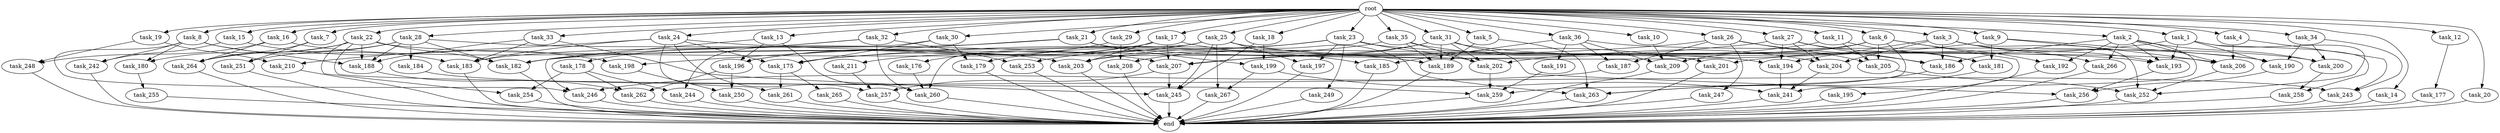digraph G {
  task_12 [size="2.048000"];
  task_199 [size="309237645.312000"];
  task_36 [size="2.048000"];
  task_253 [size="1941325217.792000"];
  task_19 [size="2.048000"];
  task_249 [size="154618822.656000"];
  task_196 [size="1752346656.768000"];
  root [size="0.000000"];
  task_10 [size="2.048000"];
  task_18 [size="2.048000"];
  task_248 [size="223338299.392000"];
  task_189 [size="1460288880.640000"];
  task_183 [size="1958505086.976000"];
  task_4 [size="2.048000"];
  task_259 [size="1958505086.976000"];
  task_260 [size="2989297238.016000"];
  task_33 [size="2.048000"];
  task_257 [size="1803886264.320000"];
  task_242 [size="1374389534.720000"];
  task_205 [size="3332894621.696000"];
  task_15 [size="2.048000"];
  task_5 [size="2.048000"];
  end [size="0.000000"];
  task_264 [size="2353642078.208000"];
  task_206 [size="1666447310.848000"];
  task_246 [size="3040836845.568000"];
  task_14 [size="2.048000"];
  task_256 [size="704374636.544000"];
  task_21 [size="2.048000"];
  task_252 [size="2422361554.944000"];
  task_241 [size="1477468749.824000"];
  task_16 [size="2.048000"];
  task_30 [size="2.048000"];
  task_7 [size="2.048000"];
  task_24 [size="2.048000"];
  task_27 [size="2.048000"];
  task_203 [size="1133871366.144000"];
  task_211 [size="68719476.736000"];
  task_26 [size="2.048000"];
  task_198 [size="429496729.600000"];
  task_209 [size="2628519985.152000"];
  task_254 [size="893353197.568000"];
  task_176 [size="429496729.600000"];
  task_177 [size="1391569403.904000"];
  task_245 [size="1443109011.456000"];
  task_200 [size="618475290.624000"];
  task_197 [size="584115552.256000"];
  task_179 [size="1254130450.432000"];
  task_255 [size="68719476.736000"];
  task_192 [size="1116691496.960000"];
  task_204 [size="2370821947.392000"];
  task_201 [size="584115552.256000"];
  task_17 [size="2.048000"];
  task_31 [size="2.048000"];
  task_258 [size="309237645.312000"];
  task_193 [size="1683627180.032000"];
  task_194 [size="1683627180.032000"];
  task_2 [size="2.048000"];
  task_207 [size="3126736191.488000"];
  task_23 [size="2.048000"];
  task_3 [size="2.048000"];
  task_265 [size="274877906.944000"];
  task_266 [size="1374389534.720000"];
  task_247 [size="1391569403.904000"];
  task_181 [size="1683627180.032000"];
  task_262 [size="584115552.256000"];
  task_184 [size="1391569403.904000"];
  task_22 [size="2.048000"];
  task_191 [size="68719476.736000"];
  task_261 [size="549755813.888000"];
  task_25 [size="2.048000"];
  task_267 [size="858993459.200000"];
  task_244 [size="1374389534.720000"];
  task_28 [size="2.048000"];
  task_175 [size="2233382993.920000"];
  task_182 [size="3264175144.960000"];
  task_35 [size="2.048000"];
  task_190 [size="446676598.784000"];
  task_6 [size="2.048000"];
  task_32 [size="2.048000"];
  task_188 [size="3539053051.904000"];
  task_250 [size="1546188226.560000"];
  task_20 [size="2.048000"];
  task_251 [size="1666447310.848000"];
  task_9 [size="2.048000"];
  task_180 [size="1717986918.400000"];
  task_1 [size="2.048000"];
  task_195 [size="841813590.016000"];
  task_185 [size="137438953.472000"];
  task_186 [size="3195455668.224000"];
  task_34 [size="2.048000"];
  task_187 [size="1460288880.640000"];
  task_263 [size="721554505.728000"];
  task_202 [size="2370821947.392000"];
  task_29 [size="2.048000"];
  task_8 [size="2.048000"];
  task_178 [size="1099511627.776000"];
  task_13 [size="2.048000"];
  task_243 [size="1116691496.960000"];
  task_208 [size="1116691496.960000"];
  task_11 [size="2.048000"];
  task_210 [size="429496729.600000"];

  task_12 -> task_177 [size="679477248.000000"];
  task_199 -> task_241 [size="209715200.000000"];
  task_199 -> task_267 [size="209715200.000000"];
  task_36 -> task_187 [size="33554432.000000"];
  task_36 -> task_190 [size="33554432.000000"];
  task_36 -> task_191 [size="33554432.000000"];
  task_36 -> task_185 [size="33554432.000000"];
  task_36 -> task_209 [size="33554432.000000"];
  task_253 -> end [size="1.000000"];
  task_19 -> task_248 [size="75497472.000000"];
  task_19 -> task_210 [size="75497472.000000"];
  task_249 -> end [size="1.000000"];
  task_196 -> task_250 [size="75497472.000000"];
  task_196 -> task_262 [size="75497472.000000"];
  root -> task_12 [size="1.000000"];
  root -> task_35 [size="1.000000"];
  root -> task_14 [size="1.000000"];
  root -> task_36 [size="1.000000"];
  root -> task_6 [size="1.000000"];
  root -> task_32 [size="1.000000"];
  root -> task_19 [size="1.000000"];
  root -> task_20 [size="1.000000"];
  root -> task_16 [size="1.000000"];
  root -> task_9 [size="1.000000"];
  root -> task_31 [size="1.000000"];
  root -> task_10 [size="1.000000"];
  root -> task_1 [size="1.000000"];
  root -> task_18 [size="1.000000"];
  root -> task_5 [size="1.000000"];
  root -> task_2 [size="1.000000"];
  root -> task_4 [size="1.000000"];
  root -> task_27 [size="1.000000"];
  root -> task_11 [size="1.000000"];
  root -> task_23 [size="1.000000"];
  root -> task_3 [size="1.000000"];
  root -> task_26 [size="1.000000"];
  root -> task_7 [size="1.000000"];
  root -> task_34 [size="1.000000"];
  root -> task_17 [size="1.000000"];
  root -> task_33 [size="1.000000"];
  root -> task_15 [size="1.000000"];
  root -> task_22 [size="1.000000"];
  root -> task_29 [size="1.000000"];
  root -> task_8 [size="1.000000"];
  root -> task_30 [size="1.000000"];
  root -> task_13 [size="1.000000"];
  root -> task_25 [size="1.000000"];
  root -> task_24 [size="1.000000"];
  root -> task_21 [size="1.000000"];
  root -> task_28 [size="1.000000"];
  task_10 -> task_209 [size="838860800.000000"];
  task_18 -> task_245 [size="75497472.000000"];
  task_18 -> task_199 [size="75497472.000000"];
  task_248 -> end [size="1.000000"];
  task_189 -> end [size="1.000000"];
  task_183 -> end [size="1.000000"];
  task_4 -> task_206 [size="301989888.000000"];
  task_4 -> task_243 [size="301989888.000000"];
  task_259 -> end [size="1.000000"];
  task_260 -> end [size="1.000000"];
  task_33 -> task_183 [size="209715200.000000"];
  task_33 -> task_245 [size="209715200.000000"];
  task_33 -> task_188 [size="209715200.000000"];
  task_257 -> end [size="1.000000"];
  task_242 -> end [size="1.000000"];
  task_205 -> task_252 [size="536870912.000000"];
  task_15 -> task_198 [size="134217728.000000"];
  task_15 -> task_242 [size="134217728.000000"];
  task_5 -> task_263 [size="33554432.000000"];
  task_5 -> task_189 [size="33554432.000000"];
  task_264 -> end [size="1.000000"];
  task_206 -> task_252 [size="33554432.000000"];
  task_246 -> end [size="1.000000"];
  task_14 -> end [size="1.000000"];
  task_256 -> end [size="1.000000"];
  task_21 -> task_183 [size="75497472.000000"];
  task_21 -> task_194 [size="75497472.000000"];
  task_21 -> task_198 [size="75497472.000000"];
  task_21 -> task_199 [size="75497472.000000"];
  task_252 -> end [size="1.000000"];
  task_241 -> end [size="1.000000"];
  task_16 -> task_248 [size="33554432.000000"];
  task_16 -> task_203 [size="33554432.000000"];
  task_16 -> task_264 [size="33554432.000000"];
  task_30 -> task_175 [size="536870912.000000"];
  task_30 -> task_244 [size="536870912.000000"];
  task_30 -> task_179 [size="536870912.000000"];
  task_7 -> task_251 [size="134217728.000000"];
  task_7 -> task_264 [size="134217728.000000"];
  task_24 -> task_183 [size="134217728.000000"];
  task_24 -> task_175 [size="134217728.000000"];
  task_24 -> task_257 [size="134217728.000000"];
  task_24 -> task_261 [size="134217728.000000"];
  task_24 -> task_189 [size="134217728.000000"];
  task_24 -> task_210 [size="134217728.000000"];
  task_27 -> task_175 [size="209715200.000000"];
  task_27 -> task_194 [size="209715200.000000"];
  task_27 -> task_186 [size="209715200.000000"];
  task_27 -> task_181 [size="209715200.000000"];
  task_27 -> task_204 [size="209715200.000000"];
  task_203 -> end [size="1.000000"];
  task_211 -> task_257 [size="536870912.000000"];
  task_26 -> task_187 [size="679477248.000000"];
  task_26 -> task_205 [size="679477248.000000"];
  task_26 -> task_207 [size="679477248.000000"];
  task_26 -> task_186 [size="679477248.000000"];
  task_26 -> task_247 [size="679477248.000000"];
  task_198 -> task_250 [size="679477248.000000"];
  task_209 -> end [size="1.000000"];
  task_254 -> end [size="1.000000"];
  task_176 -> task_260 [size="301989888.000000"];
  task_177 -> end [size="1.000000"];
  task_245 -> end [size="1.000000"];
  task_200 -> task_258 [size="75497472.000000"];
  task_197 -> end [size="1.000000"];
  task_179 -> end [size="1.000000"];
  task_255 -> end [size="1.000000"];
  task_192 -> end [size="1.000000"];
  task_204 -> task_241 [size="75497472.000000"];
  task_201 -> end [size="1.000000"];
  task_17 -> task_196 [size="33554432.000000"];
  task_17 -> task_203 [size="33554432.000000"];
  task_17 -> task_207 [size="33554432.000000"];
  task_17 -> task_185 [size="33554432.000000"];
  task_17 -> task_211 [size="33554432.000000"];
  task_31 -> task_207 [size="134217728.000000"];
  task_31 -> task_202 [size="134217728.000000"];
  task_31 -> task_200 [size="134217728.000000"];
  task_31 -> task_256 [size="134217728.000000"];
  task_31 -> task_208 [size="134217728.000000"];
  task_31 -> task_189 [size="134217728.000000"];
  task_258 -> end [size="1.000000"];
  task_193 -> task_256 [size="75497472.000000"];
  task_194 -> task_241 [size="301989888.000000"];
  task_2 -> task_206 [size="134217728.000000"];
  task_2 -> task_241 [size="134217728.000000"];
  task_2 -> task_186 [size="134217728.000000"];
  task_2 -> task_266 [size="134217728.000000"];
  task_2 -> task_192 [size="134217728.000000"];
  task_2 -> task_200 [size="134217728.000000"];
  task_2 -> task_193 [size="134217728.000000"];
  task_207 -> task_245 [size="209715200.000000"];
  task_207 -> task_257 [size="209715200.000000"];
  task_23 -> task_197 [size="75497472.000000"];
  task_23 -> task_202 [size="75497472.000000"];
  task_23 -> task_203 [size="75497472.000000"];
  task_23 -> task_179 [size="75497472.000000"];
  task_23 -> task_249 [size="75497472.000000"];
  task_23 -> task_193 [size="75497472.000000"];
  task_3 -> task_252 [size="536870912.000000"];
  task_3 -> task_186 [size="536870912.000000"];
  task_3 -> task_266 [size="536870912.000000"];
  task_3 -> task_194 [size="536870912.000000"];
  task_3 -> task_204 [size="536870912.000000"];
  task_3 -> task_193 [size="536870912.000000"];
  task_265 -> end [size="1.000000"];
  task_266 -> end [size="1.000000"];
  task_247 -> end [size="1.000000"];
  task_181 -> task_263 [size="75497472.000000"];
  task_262 -> end [size="1.000000"];
  task_184 -> task_243 [size="209715200.000000"];
  task_22 -> task_182 [size="301989888.000000"];
  task_22 -> task_264 [size="301989888.000000"];
  task_22 -> task_259 [size="301989888.000000"];
  task_22 -> task_180 [size="301989888.000000"];
  task_22 -> task_254 [size="301989888.000000"];
  task_22 -> task_206 [size="301989888.000000"];
  task_22 -> task_188 [size="301989888.000000"];
  task_191 -> task_259 [size="33554432.000000"];
  task_261 -> end [size="1.000000"];
  task_25 -> task_201 [size="209715200.000000"];
  task_25 -> task_175 [size="209715200.000000"];
  task_25 -> task_263 [size="209715200.000000"];
  task_25 -> task_176 [size="209715200.000000"];
  task_25 -> task_197 [size="209715200.000000"];
  task_25 -> task_245 [size="209715200.000000"];
  task_25 -> task_267 [size="209715200.000000"];
  task_25 -> task_260 [size="209715200.000000"];
  task_267 -> end [size="1.000000"];
  task_244 -> end [size="1.000000"];
  task_28 -> task_182 [size="679477248.000000"];
  task_28 -> task_184 [size="679477248.000000"];
  task_28 -> task_251 [size="679477248.000000"];
  task_28 -> task_207 [size="679477248.000000"];
  task_28 -> task_264 [size="679477248.000000"];
  task_28 -> task_188 [size="679477248.000000"];
  task_175 -> task_261 [size="134217728.000000"];
  task_175 -> task_265 [size="134217728.000000"];
  task_182 -> end [size="1.000000"];
  task_35 -> task_202 [size="411041792.000000"];
  task_35 -> task_204 [size="411041792.000000"];
  task_35 -> task_189 [size="411041792.000000"];
  task_35 -> task_253 [size="411041792.000000"];
  task_190 -> task_256 [size="134217728.000000"];
  task_6 -> task_203 [size="411041792.000000"];
  task_6 -> task_259 [size="411041792.000000"];
  task_6 -> task_205 [size="411041792.000000"];
  task_6 -> task_192 [size="411041792.000000"];
  task_6 -> task_195 [size="411041792.000000"];
  task_6 -> task_209 [size="411041792.000000"];
  task_32 -> task_182 [size="536870912.000000"];
  task_32 -> task_178 [size="536870912.000000"];
  task_32 -> task_260 [size="536870912.000000"];
  task_32 -> task_253 [size="536870912.000000"];
  task_188 -> task_262 [size="75497472.000000"];
  task_250 -> end [size="1.000000"];
  task_20 -> end [size="1.000000"];
  task_251 -> end [size="1.000000"];
  task_9 -> task_206 [size="75497472.000000"];
  task_9 -> task_190 [size="75497472.000000"];
  task_9 -> task_181 [size="75497472.000000"];
  task_9 -> task_182 [size="75497472.000000"];
  task_180 -> task_255 [size="33554432.000000"];
  task_1 -> task_201 [size="75497472.000000"];
  task_1 -> task_190 [size="75497472.000000"];
  task_1 -> task_258 [size="75497472.000000"];
  task_1 -> task_193 [size="75497472.000000"];
  task_1 -> task_252 [size="75497472.000000"];
  task_195 -> end [size="1.000000"];
  task_185 -> end [size="1.000000"];
  task_186 -> task_263 [size="33554432.000000"];
  task_34 -> task_190 [size="33554432.000000"];
  task_34 -> task_243 [size="33554432.000000"];
  task_34 -> task_200 [size="33554432.000000"];
  task_187 -> task_246 [size="536870912.000000"];
  task_263 -> end [size="1.000000"];
  task_202 -> task_259 [size="209715200.000000"];
  task_29 -> task_196 [size="411041792.000000"];
  task_29 -> task_208 [size="411041792.000000"];
  task_8 -> task_180 [size="536870912.000000"];
  task_8 -> task_183 [size="536870912.000000"];
  task_8 -> task_246 [size="536870912.000000"];
  task_8 -> task_242 [size="536870912.000000"];
  task_8 -> task_188 [size="536870912.000000"];
  task_178 -> task_262 [size="134217728.000000"];
  task_178 -> task_244 [size="134217728.000000"];
  task_178 -> task_254 [size="134217728.000000"];
  task_13 -> task_196 [size="411041792.000000"];
  task_13 -> task_246 [size="411041792.000000"];
  task_13 -> task_260 [size="411041792.000000"];
  task_243 -> end [size="1.000000"];
  task_208 -> end [size="1.000000"];
  task_11 -> task_205 [size="536870912.000000"];
  task_11 -> task_202 [size="536870912.000000"];
  task_11 -> task_181 [size="536870912.000000"];
  task_210 -> end [size="1.000000"];
}
